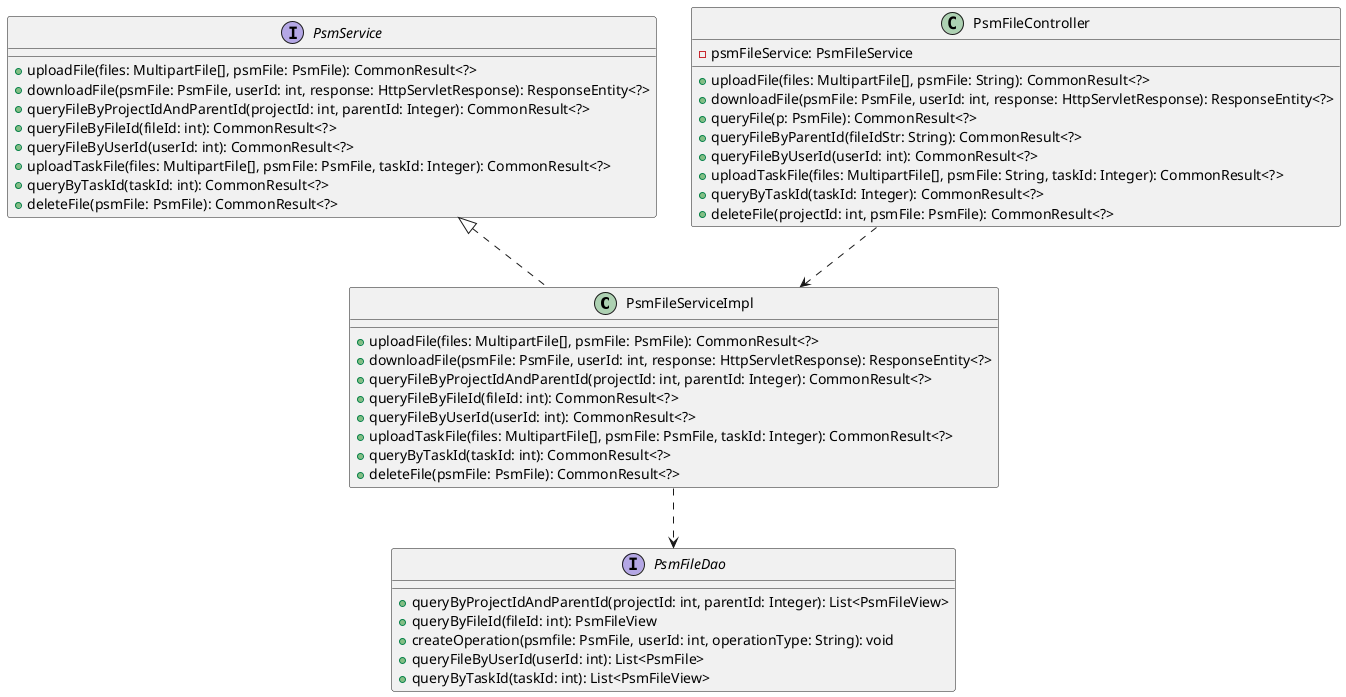 @startuml
'https://plantuml.com/class-diagram
class PsmFileServiceImpl implements PsmService{
    + uploadFile(files: MultipartFile[], psmFile: PsmFile): CommonResult<?>
    + downloadFile(psmFile: PsmFile, userId: int, response: HttpServletResponse): ResponseEntity<?>
    + queryFileByProjectIdAndParentId(projectId: int, parentId: Integer): CommonResult<?>
    + queryFileByFileId(fileId: int): CommonResult<?>
    + queryFileByUserId(userId: int): CommonResult<?>
    + uploadTaskFile(files: MultipartFile[], psmFile: PsmFile, taskId: Integer): CommonResult<?>
    + queryByTaskId(taskId: int): CommonResult<?>
    + deleteFile(psmFile: PsmFile): CommonResult<?>
}
interface PsmService{
    +uploadFile(files: MultipartFile[], psmFile: PsmFile): CommonResult<?>
    +downloadFile(psmFile: PsmFile, userId: int, response: HttpServletResponse): ResponseEntity<?>
    +queryFileByProjectIdAndParentId(projectId: int, parentId: Integer): CommonResult<?>
    +queryFileByFileId(fileId: int): CommonResult<?>
    +queryFileByUserId(userId: int): CommonResult<?>
    +uploadTaskFile(files: MultipartFile[], psmFile: PsmFile, taskId: Integer): CommonResult<?>
    +queryByTaskId(taskId: int): CommonResult<?>
    +deleteFile(psmFile: PsmFile): CommonResult<?>
}
class PsmFileController {
    - psmFileService: PsmFileService
    + uploadFile(files: MultipartFile[], psmFile: String): CommonResult<?>
    + downloadFile(psmFile: PsmFile, userId: int, response: HttpServletResponse): ResponseEntity<?>
    + queryFile(p: PsmFile): CommonResult<?>
    + queryFileByParentId(fileIdStr: String): CommonResult<?>
    + queryFileByUserId(userId: int): CommonResult<?>
    + uploadTaskFile(files: MultipartFile[], psmFile: String, taskId: Integer): CommonResult<?>
    + queryByTaskId(taskId: Integer): CommonResult<?>
    + deleteFile(projectId: int, psmFile: PsmFile): CommonResult<?>
}
interface PsmFileDao{
    + queryByProjectIdAndParentId(projectId: int, parentId: Integer): List<PsmFileView>
    + queryByFileId(fileId: int): PsmFileView
    + createOperation(psmfile: PsmFile, userId: int, operationType: String): void
    + queryFileByUserId(userId: int): List<PsmFile>
    + queryByTaskId(taskId: int): List<PsmFileView>
}
PsmFileController ..> PsmFileServiceImpl
PsmFileServiceImpl ..> PsmFileDao
@enduml
